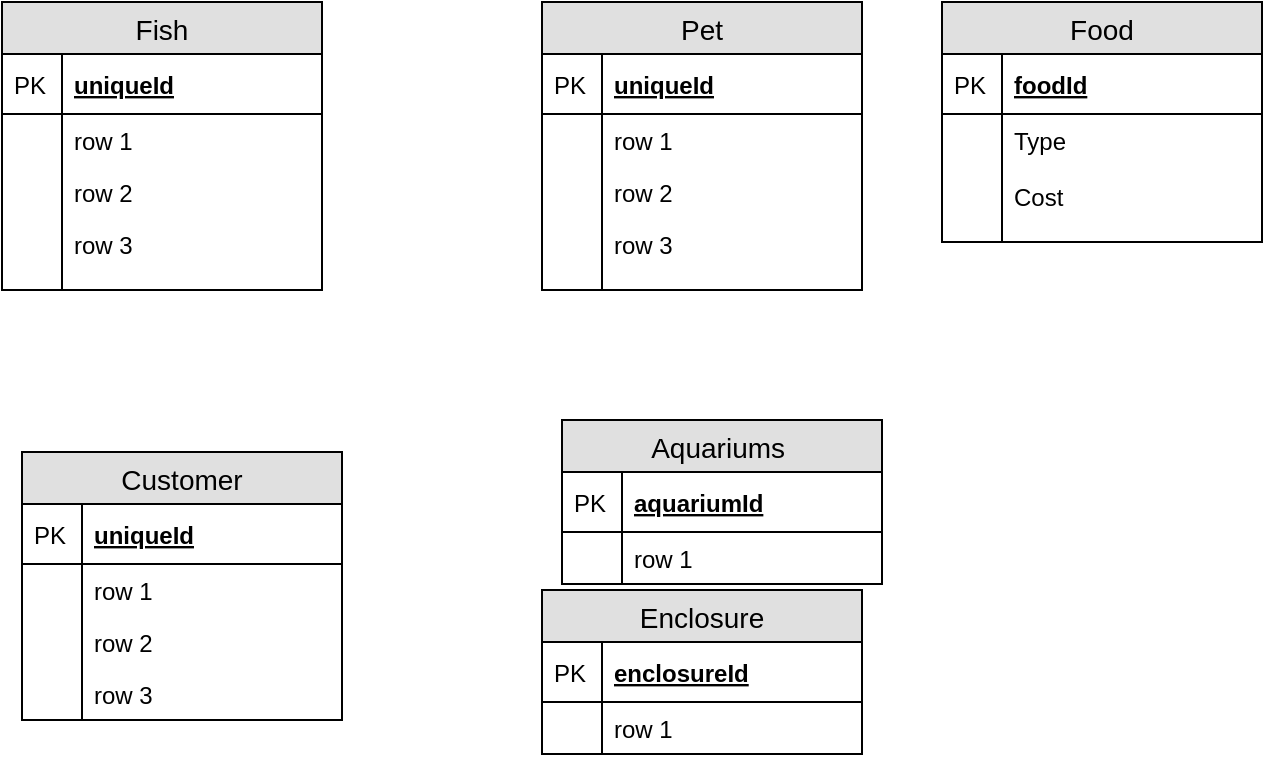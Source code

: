 <mxfile version="12.0.0" type="github" pages="1"><diagram id="-4q80UGZXg2LjBA1ZjSo" name="Page-1"><mxGraphModel dx="768" dy="455" grid="1" gridSize="10" guides="1" tooltips="1" connect="1" arrows="1" fold="1" page="1" pageScale="1" pageWidth="850" pageHeight="1100" math="0" shadow="0"><root><mxCell id="0"/><mxCell id="1" parent="0"/><mxCell id="IwuxCkJGqf-0t931JJ6_-1" value="Fish" style="swimlane;fontStyle=0;childLayout=stackLayout;horizontal=1;startSize=26;fillColor=#e0e0e0;horizontalStack=0;resizeParent=1;resizeParentMax=0;resizeLast=0;collapsible=1;marginBottom=0;swimlaneFillColor=#ffffff;align=center;fontSize=14;" vertex="1" parent="1"><mxGeometry x="50" y="15" width="160" height="144" as="geometry"/></mxCell><mxCell id="IwuxCkJGqf-0t931JJ6_-2" value="uniqueId" style="shape=partialRectangle;top=0;left=0;right=0;bottom=1;align=left;verticalAlign=middle;fillColor=none;spacingLeft=34;spacingRight=4;overflow=hidden;rotatable=0;points=[[0,0.5],[1,0.5]];portConstraint=eastwest;dropTarget=0;fontStyle=5;fontSize=12;" vertex="1" parent="IwuxCkJGqf-0t931JJ6_-1"><mxGeometry y="26" width="160" height="30" as="geometry"/></mxCell><mxCell id="IwuxCkJGqf-0t931JJ6_-3" value="PK" style="shape=partialRectangle;top=0;left=0;bottom=0;fillColor=none;align=left;verticalAlign=middle;spacingLeft=4;spacingRight=4;overflow=hidden;rotatable=0;points=[];portConstraint=eastwest;part=1;fontSize=12;" vertex="1" connectable="0" parent="IwuxCkJGqf-0t931JJ6_-2"><mxGeometry width="30" height="30" as="geometry"/></mxCell><mxCell id="IwuxCkJGqf-0t931JJ6_-4" value="row 1" style="shape=partialRectangle;top=0;left=0;right=0;bottom=0;align=left;verticalAlign=top;fillColor=none;spacingLeft=34;spacingRight=4;overflow=hidden;rotatable=0;points=[[0,0.5],[1,0.5]];portConstraint=eastwest;dropTarget=0;fontSize=12;" vertex="1" parent="IwuxCkJGqf-0t931JJ6_-1"><mxGeometry y="56" width="160" height="26" as="geometry"/></mxCell><mxCell id="IwuxCkJGqf-0t931JJ6_-5" value="" style="shape=partialRectangle;top=0;left=0;bottom=0;fillColor=none;align=left;verticalAlign=top;spacingLeft=4;spacingRight=4;overflow=hidden;rotatable=0;points=[];portConstraint=eastwest;part=1;fontSize=12;" vertex="1" connectable="0" parent="IwuxCkJGqf-0t931JJ6_-4"><mxGeometry width="30" height="26" as="geometry"/></mxCell><mxCell id="IwuxCkJGqf-0t931JJ6_-6" value="row 2" style="shape=partialRectangle;top=0;left=0;right=0;bottom=0;align=left;verticalAlign=top;fillColor=none;spacingLeft=34;spacingRight=4;overflow=hidden;rotatable=0;points=[[0,0.5],[1,0.5]];portConstraint=eastwest;dropTarget=0;fontSize=12;" vertex="1" parent="IwuxCkJGqf-0t931JJ6_-1"><mxGeometry y="82" width="160" height="26" as="geometry"/></mxCell><mxCell id="IwuxCkJGqf-0t931JJ6_-7" value="" style="shape=partialRectangle;top=0;left=0;bottom=0;fillColor=none;align=left;verticalAlign=top;spacingLeft=4;spacingRight=4;overflow=hidden;rotatable=0;points=[];portConstraint=eastwest;part=1;fontSize=12;" vertex="1" connectable="0" parent="IwuxCkJGqf-0t931JJ6_-6"><mxGeometry width="30" height="26" as="geometry"/></mxCell><mxCell id="IwuxCkJGqf-0t931JJ6_-8" value="row 3" style="shape=partialRectangle;top=0;left=0;right=0;bottom=0;align=left;verticalAlign=top;fillColor=none;spacingLeft=34;spacingRight=4;overflow=hidden;rotatable=0;points=[[0,0.5],[1,0.5]];portConstraint=eastwest;dropTarget=0;fontSize=12;" vertex="1" parent="IwuxCkJGqf-0t931JJ6_-1"><mxGeometry y="108" width="160" height="26" as="geometry"/></mxCell><mxCell id="IwuxCkJGqf-0t931JJ6_-9" value="" style="shape=partialRectangle;top=0;left=0;bottom=0;fillColor=none;align=left;verticalAlign=top;spacingLeft=4;spacingRight=4;overflow=hidden;rotatable=0;points=[];portConstraint=eastwest;part=1;fontSize=12;" vertex="1" connectable="0" parent="IwuxCkJGqf-0t931JJ6_-8"><mxGeometry width="30" height="26" as="geometry"/></mxCell><mxCell id="IwuxCkJGqf-0t931JJ6_-10" value="" style="shape=partialRectangle;top=0;left=0;right=0;bottom=0;align=left;verticalAlign=top;fillColor=none;spacingLeft=34;spacingRight=4;overflow=hidden;rotatable=0;points=[[0,0.5],[1,0.5]];portConstraint=eastwest;dropTarget=0;fontSize=12;" vertex="1" parent="IwuxCkJGqf-0t931JJ6_-1"><mxGeometry y="134" width="160" height="10" as="geometry"/></mxCell><mxCell id="IwuxCkJGqf-0t931JJ6_-11" value="" style="shape=partialRectangle;top=0;left=0;bottom=0;fillColor=none;align=left;verticalAlign=top;spacingLeft=4;spacingRight=4;overflow=hidden;rotatable=0;points=[];portConstraint=eastwest;part=1;fontSize=12;" vertex="1" connectable="0" parent="IwuxCkJGqf-0t931JJ6_-10"><mxGeometry width="30" height="10" as="geometry"/></mxCell><mxCell id="IwuxCkJGqf-0t931JJ6_-12" value="Pet" style="swimlane;fontStyle=0;childLayout=stackLayout;horizontal=1;startSize=26;fillColor=#e0e0e0;horizontalStack=0;resizeParent=1;resizeParentMax=0;resizeLast=0;collapsible=1;marginBottom=0;swimlaneFillColor=#ffffff;align=center;fontSize=14;" vertex="1" parent="1"><mxGeometry x="320" y="15" width="160" height="144" as="geometry"/></mxCell><mxCell id="IwuxCkJGqf-0t931JJ6_-13" value="uniqueId" style="shape=partialRectangle;top=0;left=0;right=0;bottom=1;align=left;verticalAlign=middle;fillColor=none;spacingLeft=34;spacingRight=4;overflow=hidden;rotatable=0;points=[[0,0.5],[1,0.5]];portConstraint=eastwest;dropTarget=0;fontStyle=5;fontSize=12;" vertex="1" parent="IwuxCkJGqf-0t931JJ6_-12"><mxGeometry y="26" width="160" height="30" as="geometry"/></mxCell><mxCell id="IwuxCkJGqf-0t931JJ6_-14" value="PK" style="shape=partialRectangle;top=0;left=0;bottom=0;fillColor=none;align=left;verticalAlign=middle;spacingLeft=4;spacingRight=4;overflow=hidden;rotatable=0;points=[];portConstraint=eastwest;part=1;fontSize=12;" vertex="1" connectable="0" parent="IwuxCkJGqf-0t931JJ6_-13"><mxGeometry width="30" height="30" as="geometry"/></mxCell><mxCell id="IwuxCkJGqf-0t931JJ6_-15" value="row 1" style="shape=partialRectangle;top=0;left=0;right=0;bottom=0;align=left;verticalAlign=top;fillColor=none;spacingLeft=34;spacingRight=4;overflow=hidden;rotatable=0;points=[[0,0.5],[1,0.5]];portConstraint=eastwest;dropTarget=0;fontSize=12;" vertex="1" parent="IwuxCkJGqf-0t931JJ6_-12"><mxGeometry y="56" width="160" height="26" as="geometry"/></mxCell><mxCell id="IwuxCkJGqf-0t931JJ6_-16" value="" style="shape=partialRectangle;top=0;left=0;bottom=0;fillColor=none;align=left;verticalAlign=top;spacingLeft=4;spacingRight=4;overflow=hidden;rotatable=0;points=[];portConstraint=eastwest;part=1;fontSize=12;" vertex="1" connectable="0" parent="IwuxCkJGqf-0t931JJ6_-15"><mxGeometry width="30" height="26" as="geometry"/></mxCell><mxCell id="IwuxCkJGqf-0t931JJ6_-17" value="row 2" style="shape=partialRectangle;top=0;left=0;right=0;bottom=0;align=left;verticalAlign=top;fillColor=none;spacingLeft=34;spacingRight=4;overflow=hidden;rotatable=0;points=[[0,0.5],[1,0.5]];portConstraint=eastwest;dropTarget=0;fontSize=12;" vertex="1" parent="IwuxCkJGqf-0t931JJ6_-12"><mxGeometry y="82" width="160" height="26" as="geometry"/></mxCell><mxCell id="IwuxCkJGqf-0t931JJ6_-18" value="" style="shape=partialRectangle;top=0;left=0;bottom=0;fillColor=none;align=left;verticalAlign=top;spacingLeft=4;spacingRight=4;overflow=hidden;rotatable=0;points=[];portConstraint=eastwest;part=1;fontSize=12;" vertex="1" connectable="0" parent="IwuxCkJGqf-0t931JJ6_-17"><mxGeometry width="30" height="26" as="geometry"/></mxCell><mxCell id="IwuxCkJGqf-0t931JJ6_-19" value="row 3" style="shape=partialRectangle;top=0;left=0;right=0;bottom=0;align=left;verticalAlign=top;fillColor=none;spacingLeft=34;spacingRight=4;overflow=hidden;rotatable=0;points=[[0,0.5],[1,0.5]];portConstraint=eastwest;dropTarget=0;fontSize=12;" vertex="1" parent="IwuxCkJGqf-0t931JJ6_-12"><mxGeometry y="108" width="160" height="26" as="geometry"/></mxCell><mxCell id="IwuxCkJGqf-0t931JJ6_-20" value="" style="shape=partialRectangle;top=0;left=0;bottom=0;fillColor=none;align=left;verticalAlign=top;spacingLeft=4;spacingRight=4;overflow=hidden;rotatable=0;points=[];portConstraint=eastwest;part=1;fontSize=12;" vertex="1" connectable="0" parent="IwuxCkJGqf-0t931JJ6_-19"><mxGeometry width="30" height="26" as="geometry"/></mxCell><mxCell id="IwuxCkJGqf-0t931JJ6_-21" value="" style="shape=partialRectangle;top=0;left=0;right=0;bottom=0;align=left;verticalAlign=top;fillColor=none;spacingLeft=34;spacingRight=4;overflow=hidden;rotatable=0;points=[[0,0.5],[1,0.5]];portConstraint=eastwest;dropTarget=0;fontSize=12;" vertex="1" parent="IwuxCkJGqf-0t931JJ6_-12"><mxGeometry y="134" width="160" height="10" as="geometry"/></mxCell><mxCell id="IwuxCkJGqf-0t931JJ6_-22" value="" style="shape=partialRectangle;top=0;left=0;bottom=0;fillColor=none;align=left;verticalAlign=top;spacingLeft=4;spacingRight=4;overflow=hidden;rotatable=0;points=[];portConstraint=eastwest;part=1;fontSize=12;" vertex="1" connectable="0" parent="IwuxCkJGqf-0t931JJ6_-21"><mxGeometry width="30" height="10" as="geometry"/></mxCell><mxCell id="IwuxCkJGqf-0t931JJ6_-23" value="Food" style="swimlane;fontStyle=0;childLayout=stackLayout;horizontal=1;startSize=26;fillColor=#e0e0e0;horizontalStack=0;resizeParent=1;resizeParentMax=0;resizeLast=0;collapsible=1;marginBottom=0;swimlaneFillColor=#ffffff;align=center;fontSize=14;" vertex="1" parent="1"><mxGeometry x="520" y="15" width="160" height="120" as="geometry"/></mxCell><mxCell id="IwuxCkJGqf-0t931JJ6_-24" value="foodId" style="shape=partialRectangle;top=0;left=0;right=0;bottom=1;align=left;verticalAlign=middle;fillColor=none;spacingLeft=34;spacingRight=4;overflow=hidden;rotatable=0;points=[[0,0.5],[1,0.5]];portConstraint=eastwest;dropTarget=0;fontStyle=5;fontSize=12;" vertex="1" parent="IwuxCkJGqf-0t931JJ6_-23"><mxGeometry y="26" width="160" height="30" as="geometry"/></mxCell><mxCell id="IwuxCkJGqf-0t931JJ6_-25" value="PK" style="shape=partialRectangle;top=0;left=0;bottom=0;fillColor=none;align=left;verticalAlign=middle;spacingLeft=4;spacingRight=4;overflow=hidden;rotatable=0;points=[];portConstraint=eastwest;part=1;fontSize=12;" vertex="1" connectable="0" parent="IwuxCkJGqf-0t931JJ6_-24"><mxGeometry width="30" height="30" as="geometry"/></mxCell><mxCell id="IwuxCkJGqf-0t931JJ6_-26" value="Type&#10;&#10;Cost" style="shape=partialRectangle;top=0;left=0;right=0;bottom=0;align=left;verticalAlign=top;fillColor=none;spacingLeft=34;spacingRight=4;overflow=hidden;rotatable=0;points=[[0,0.5],[1,0.5]];portConstraint=eastwest;dropTarget=0;fontSize=12;" vertex="1" parent="IwuxCkJGqf-0t931JJ6_-23"><mxGeometry y="56" width="160" height="64" as="geometry"/></mxCell><mxCell id="IwuxCkJGqf-0t931JJ6_-27" value="" style="shape=partialRectangle;top=0;left=0;bottom=0;fillColor=none;align=left;verticalAlign=top;spacingLeft=4;spacingRight=4;overflow=hidden;rotatable=0;points=[];portConstraint=eastwest;part=1;fontSize=12;" vertex="1" connectable="0" parent="IwuxCkJGqf-0t931JJ6_-26"><mxGeometry width="30" height="64" as="geometry"/></mxCell><mxCell id="IwuxCkJGqf-0t931JJ6_-34" value="Customer" style="swimlane;fontStyle=0;childLayout=stackLayout;horizontal=1;startSize=26;fillColor=#e0e0e0;horizontalStack=0;resizeParent=1;resizeParentMax=0;resizeLast=0;collapsible=1;marginBottom=0;swimlaneFillColor=#ffffff;align=center;fontSize=14;" vertex="1" parent="1"><mxGeometry x="60" y="240" width="160" height="134" as="geometry"/></mxCell><mxCell id="IwuxCkJGqf-0t931JJ6_-35" value="uniqueId" style="shape=partialRectangle;top=0;left=0;right=0;bottom=1;align=left;verticalAlign=middle;fillColor=none;spacingLeft=34;spacingRight=4;overflow=hidden;rotatable=0;points=[[0,0.5],[1,0.5]];portConstraint=eastwest;dropTarget=0;fontStyle=5;fontSize=12;" vertex="1" parent="IwuxCkJGqf-0t931JJ6_-34"><mxGeometry y="26" width="160" height="30" as="geometry"/></mxCell><mxCell id="IwuxCkJGqf-0t931JJ6_-36" value="PK" style="shape=partialRectangle;top=0;left=0;bottom=0;fillColor=none;align=left;verticalAlign=middle;spacingLeft=4;spacingRight=4;overflow=hidden;rotatable=0;points=[];portConstraint=eastwest;part=1;fontSize=12;" vertex="1" connectable="0" parent="IwuxCkJGqf-0t931JJ6_-35"><mxGeometry width="30" height="30" as="geometry"/></mxCell><mxCell id="IwuxCkJGqf-0t931JJ6_-37" value="row 1" style="shape=partialRectangle;top=0;left=0;right=0;bottom=0;align=left;verticalAlign=top;fillColor=none;spacingLeft=34;spacingRight=4;overflow=hidden;rotatable=0;points=[[0,0.5],[1,0.5]];portConstraint=eastwest;dropTarget=0;fontSize=12;" vertex="1" parent="IwuxCkJGqf-0t931JJ6_-34"><mxGeometry y="56" width="160" height="26" as="geometry"/></mxCell><mxCell id="IwuxCkJGqf-0t931JJ6_-38" value="" style="shape=partialRectangle;top=0;left=0;bottom=0;fillColor=none;align=left;verticalAlign=top;spacingLeft=4;spacingRight=4;overflow=hidden;rotatable=0;points=[];portConstraint=eastwest;part=1;fontSize=12;" vertex="1" connectable="0" parent="IwuxCkJGqf-0t931JJ6_-37"><mxGeometry width="30" height="26" as="geometry"/></mxCell><mxCell id="IwuxCkJGqf-0t931JJ6_-39" value="row 2" style="shape=partialRectangle;top=0;left=0;right=0;bottom=0;align=left;verticalAlign=top;fillColor=none;spacingLeft=34;spacingRight=4;overflow=hidden;rotatable=0;points=[[0,0.5],[1,0.5]];portConstraint=eastwest;dropTarget=0;fontSize=12;" vertex="1" parent="IwuxCkJGqf-0t931JJ6_-34"><mxGeometry y="82" width="160" height="26" as="geometry"/></mxCell><mxCell id="IwuxCkJGqf-0t931JJ6_-40" value="" style="shape=partialRectangle;top=0;left=0;bottom=0;fillColor=none;align=left;verticalAlign=top;spacingLeft=4;spacingRight=4;overflow=hidden;rotatable=0;points=[];portConstraint=eastwest;part=1;fontSize=12;" vertex="1" connectable="0" parent="IwuxCkJGqf-0t931JJ6_-39"><mxGeometry width="30" height="26" as="geometry"/></mxCell><mxCell id="IwuxCkJGqf-0t931JJ6_-41" value="row 3" style="shape=partialRectangle;top=0;left=0;right=0;bottom=0;align=left;verticalAlign=top;fillColor=none;spacingLeft=34;spacingRight=4;overflow=hidden;rotatable=0;points=[[0,0.5],[1,0.5]];portConstraint=eastwest;dropTarget=0;fontSize=12;" vertex="1" parent="IwuxCkJGqf-0t931JJ6_-34"><mxGeometry y="108" width="160" height="26" as="geometry"/></mxCell><mxCell id="IwuxCkJGqf-0t931JJ6_-42" value="" style="shape=partialRectangle;top=0;left=0;bottom=0;fillColor=none;align=left;verticalAlign=top;spacingLeft=4;spacingRight=4;overflow=hidden;rotatable=0;points=[];portConstraint=eastwest;part=1;fontSize=12;" vertex="1" connectable="0" parent="IwuxCkJGqf-0t931JJ6_-41"><mxGeometry width="30" height="26" as="geometry"/></mxCell><mxCell id="IwuxCkJGqf-0t931JJ6_-43" value="Enclosure" style="swimlane;fontStyle=0;childLayout=stackLayout;horizontal=1;startSize=26;fillColor=#e0e0e0;horizontalStack=0;resizeParent=1;resizeParentMax=0;resizeLast=0;collapsible=1;marginBottom=0;swimlaneFillColor=#ffffff;align=center;fontSize=14;" vertex="1" parent="1"><mxGeometry x="320" y="309" width="160" height="82" as="geometry"/></mxCell><mxCell id="IwuxCkJGqf-0t931JJ6_-44" value="enclosureId" style="shape=partialRectangle;top=0;left=0;right=0;bottom=1;align=left;verticalAlign=middle;fillColor=none;spacingLeft=34;spacingRight=4;overflow=hidden;rotatable=0;points=[[0,0.5],[1,0.5]];portConstraint=eastwest;dropTarget=0;fontStyle=5;fontSize=12;" vertex="1" parent="IwuxCkJGqf-0t931JJ6_-43"><mxGeometry y="26" width="160" height="30" as="geometry"/></mxCell><mxCell id="IwuxCkJGqf-0t931JJ6_-45" value="PK" style="shape=partialRectangle;top=0;left=0;bottom=0;fillColor=none;align=left;verticalAlign=middle;spacingLeft=4;spacingRight=4;overflow=hidden;rotatable=0;points=[];portConstraint=eastwest;part=1;fontSize=12;" vertex="1" connectable="0" parent="IwuxCkJGqf-0t931JJ6_-44"><mxGeometry width="30" height="30" as="geometry"/></mxCell><mxCell id="IwuxCkJGqf-0t931JJ6_-46" value="row 1" style="shape=partialRectangle;top=0;left=0;right=0;bottom=0;align=left;verticalAlign=top;fillColor=none;spacingLeft=34;spacingRight=4;overflow=hidden;rotatable=0;points=[[0,0.5],[1,0.5]];portConstraint=eastwest;dropTarget=0;fontSize=12;" vertex="1" parent="IwuxCkJGqf-0t931JJ6_-43"><mxGeometry y="56" width="160" height="26" as="geometry"/></mxCell><mxCell id="IwuxCkJGqf-0t931JJ6_-47" value="" style="shape=partialRectangle;top=0;left=0;bottom=0;fillColor=none;align=left;verticalAlign=top;spacingLeft=4;spacingRight=4;overflow=hidden;rotatable=0;points=[];portConstraint=eastwest;part=1;fontSize=12;" vertex="1" connectable="0" parent="IwuxCkJGqf-0t931JJ6_-46"><mxGeometry width="30" height="26" as="geometry"/></mxCell><mxCell id="IwuxCkJGqf-0t931JJ6_-48" value="Aquariums " style="swimlane;fontStyle=0;childLayout=stackLayout;horizontal=1;startSize=26;fillColor=#e0e0e0;horizontalStack=0;resizeParent=1;resizeParentMax=0;resizeLast=0;collapsible=1;marginBottom=0;swimlaneFillColor=#ffffff;align=center;fontSize=14;" vertex="1" parent="1"><mxGeometry x="330" y="224" width="160" height="82" as="geometry"/></mxCell><mxCell id="IwuxCkJGqf-0t931JJ6_-49" value="aquariumId" style="shape=partialRectangle;top=0;left=0;right=0;bottom=1;align=left;verticalAlign=middle;fillColor=none;spacingLeft=34;spacingRight=4;overflow=hidden;rotatable=0;points=[[0,0.5],[1,0.5]];portConstraint=eastwest;dropTarget=0;fontStyle=5;fontSize=12;" vertex="1" parent="IwuxCkJGqf-0t931JJ6_-48"><mxGeometry y="26" width="160" height="30" as="geometry"/></mxCell><mxCell id="IwuxCkJGqf-0t931JJ6_-50" value="PK" style="shape=partialRectangle;top=0;left=0;bottom=0;fillColor=none;align=left;verticalAlign=middle;spacingLeft=4;spacingRight=4;overflow=hidden;rotatable=0;points=[];portConstraint=eastwest;part=1;fontSize=12;" vertex="1" connectable="0" parent="IwuxCkJGqf-0t931JJ6_-49"><mxGeometry width="30" height="30" as="geometry"/></mxCell><mxCell id="IwuxCkJGqf-0t931JJ6_-51" value="row 1" style="shape=partialRectangle;top=0;left=0;right=0;bottom=0;align=left;verticalAlign=top;fillColor=none;spacingLeft=34;spacingRight=4;overflow=hidden;rotatable=0;points=[[0,0.5],[1,0.5]];portConstraint=eastwest;dropTarget=0;fontSize=12;" vertex="1" parent="IwuxCkJGqf-0t931JJ6_-48"><mxGeometry y="56" width="160" height="26" as="geometry"/></mxCell><mxCell id="IwuxCkJGqf-0t931JJ6_-52" value="" style="shape=partialRectangle;top=0;left=0;bottom=0;fillColor=none;align=left;verticalAlign=top;spacingLeft=4;spacingRight=4;overflow=hidden;rotatable=0;points=[];portConstraint=eastwest;part=1;fontSize=12;" vertex="1" connectable="0" parent="IwuxCkJGqf-0t931JJ6_-51"><mxGeometry width="30" height="26" as="geometry"/></mxCell></root></mxGraphModel></diagram></mxfile>